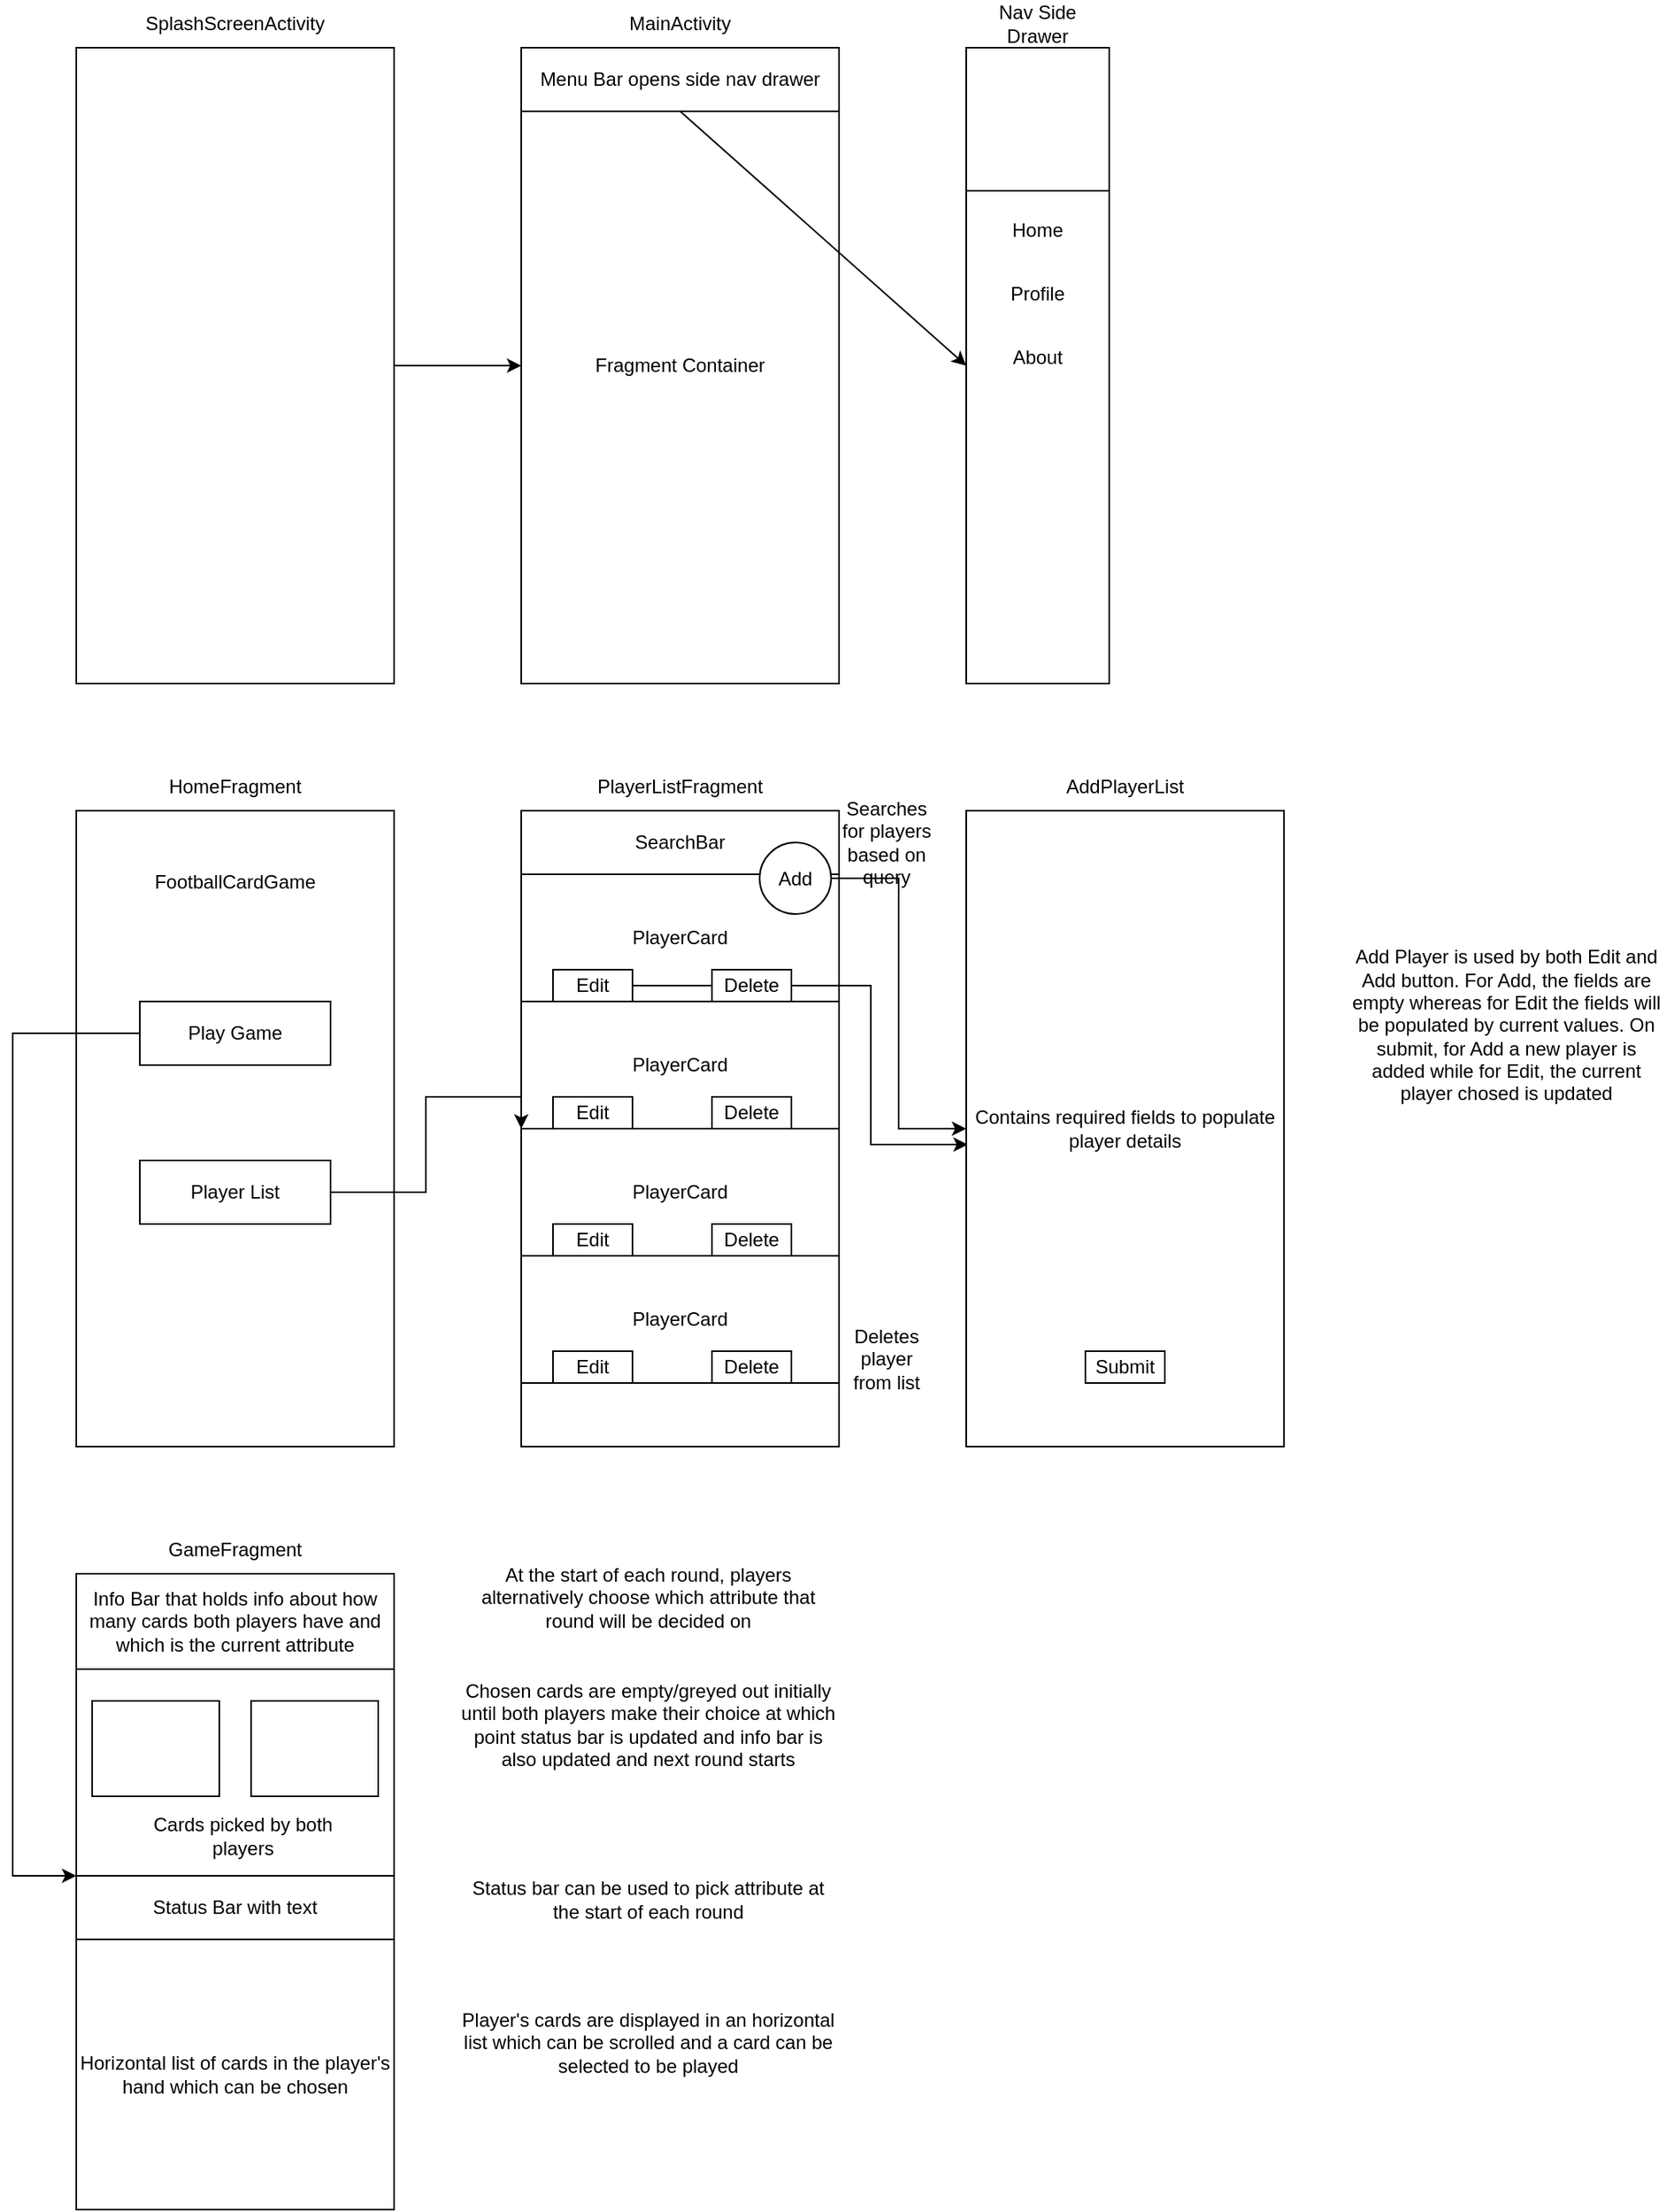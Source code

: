 <mxfile version="20.2.2" type="device"><diagram id="Utypm48FrI9Z7NoLghGa" name="Page-1"><mxGraphModel dx="1038" dy="536" grid="1" gridSize="10" guides="1" tooltips="1" connect="1" arrows="1" fold="1" page="1" pageScale="1" pageWidth="827" pageHeight="1169" math="0" shadow="0"><root><mxCell id="0"/><mxCell id="1" parent="0"/><mxCell id="kH6Pyu9dEgm_OFdqI4JD-5" style="edgeStyle=orthogonalEdgeStyle;rounded=0;orthogonalLoop=1;jettySize=auto;html=1;exitX=1;exitY=0.5;exitDx=0;exitDy=0;entryX=0;entryY=0.5;entryDx=0;entryDy=0;" edge="1" parent="1" source="PGaompfDLgYV0LfsADY5-1" target="PGaompfDLgYV0LfsADY5-3"><mxGeometry relative="1" as="geometry"/></mxCell><mxCell id="PGaompfDLgYV0LfsADY5-1" value="" style="rounded=0;whiteSpace=wrap;html=1;" parent="1" vertex="1"><mxGeometry x="80" y="80" width="200" height="400" as="geometry"/></mxCell><mxCell id="PGaompfDLgYV0LfsADY5-3" value="Fragment Container" style="rounded=0;whiteSpace=wrap;html=1;" parent="1" vertex="1"><mxGeometry x="360" y="80" width="200" height="400" as="geometry"/></mxCell><mxCell id="PGaompfDLgYV0LfsADY5-4" value="SplashScreenActivity" style="text;html=1;strokeColor=none;fillColor=none;align=center;verticalAlign=middle;whiteSpace=wrap;rounded=0;" parent="1" vertex="1"><mxGeometry x="150" y="50" width="60" height="30" as="geometry"/></mxCell><mxCell id="PGaompfDLgYV0LfsADY5-5" value="MainActivity" style="text;html=1;strokeColor=none;fillColor=none;align=center;verticalAlign=middle;whiteSpace=wrap;rounded=0;" parent="1" vertex="1"><mxGeometry x="430" y="50" width="60" height="30" as="geometry"/></mxCell><mxCell id="PGaompfDLgYV0LfsADY5-7" value="" style="rounded=0;whiteSpace=wrap;html=1;" parent="1" vertex="1"><mxGeometry x="640" y="80" width="90" height="400" as="geometry"/></mxCell><mxCell id="PGaompfDLgYV0LfsADY5-8" value="Menu Bar opens side nav drawer" style="rounded=0;whiteSpace=wrap;html=1;" parent="1" vertex="1"><mxGeometry x="360" y="80" width="200" height="40" as="geometry"/></mxCell><mxCell id="PGaompfDLgYV0LfsADY5-9" value="" style="endArrow=classic;html=1;rounded=0;exitX=0.5;exitY=1;exitDx=0;exitDy=0;entryX=0;entryY=0.5;entryDx=0;entryDy=0;" parent="1" source="PGaompfDLgYV0LfsADY5-8" target="PGaompfDLgYV0LfsADY5-7" edge="1"><mxGeometry width="50" height="50" relative="1" as="geometry"><mxPoint x="310" y="310" as="sourcePoint"/><mxPoint x="360" y="260" as="targetPoint"/></mxGeometry></mxCell><mxCell id="PGaompfDLgYV0LfsADY5-10" value="" style="rounded=0;whiteSpace=wrap;html=1;" parent="1" vertex="1"><mxGeometry x="640" y="80" width="90" height="90" as="geometry"/></mxCell><mxCell id="PGaompfDLgYV0LfsADY5-11" value="" style="rounded=0;whiteSpace=wrap;html=1;" parent="1" vertex="1"><mxGeometry x="80" y="560" width="200" height="400" as="geometry"/></mxCell><mxCell id="PGaompfDLgYV0LfsADY5-12" value="HomeFragment" style="text;html=1;strokeColor=none;fillColor=none;align=center;verticalAlign=middle;whiteSpace=wrap;rounded=0;" parent="1" vertex="1"><mxGeometry x="150" y="530" width="60" height="30" as="geometry"/></mxCell><mxCell id="PGaompfDLgYV0LfsADY5-13" value="Nav Side Drawer" style="text;html=1;strokeColor=none;fillColor=none;align=center;verticalAlign=middle;whiteSpace=wrap;rounded=0;" parent="1" vertex="1"><mxGeometry x="655" y="50" width="60" height="30" as="geometry"/></mxCell><mxCell id="kH6Pyu9dEgm_OFdqI4JD-6" value="Home" style="text;html=1;strokeColor=none;fillColor=none;align=center;verticalAlign=middle;whiteSpace=wrap;rounded=0;" vertex="1" parent="1"><mxGeometry x="655" y="180" width="60" height="30" as="geometry"/></mxCell><mxCell id="kH6Pyu9dEgm_OFdqI4JD-7" value="Profile" style="text;html=1;strokeColor=none;fillColor=none;align=center;verticalAlign=middle;whiteSpace=wrap;rounded=0;" vertex="1" parent="1"><mxGeometry x="655" y="220" width="60" height="30" as="geometry"/></mxCell><mxCell id="kH6Pyu9dEgm_OFdqI4JD-8" value="About" style="text;html=1;strokeColor=none;fillColor=none;align=center;verticalAlign=middle;whiteSpace=wrap;rounded=0;" vertex="1" parent="1"><mxGeometry x="655" y="260" width="60" height="30" as="geometry"/></mxCell><mxCell id="kH6Pyu9dEgm_OFdqI4JD-9" value="" style="rounded=0;whiteSpace=wrap;html=1;" vertex="1" parent="1"><mxGeometry x="360" y="560" width="200" height="400" as="geometry"/></mxCell><mxCell id="kH6Pyu9dEgm_OFdqI4JD-10" value="PlayerListFragment" style="text;html=1;strokeColor=none;fillColor=none;align=center;verticalAlign=middle;whiteSpace=wrap;rounded=0;" vertex="1" parent="1"><mxGeometry x="430" y="530" width="60" height="30" as="geometry"/></mxCell><mxCell id="kH6Pyu9dEgm_OFdqI4JD-11" value="SearchBar" style="rounded=0;whiteSpace=wrap;html=1;" vertex="1" parent="1"><mxGeometry x="360" y="560" width="200" height="40" as="geometry"/></mxCell><mxCell id="kH6Pyu9dEgm_OFdqI4JD-12" value="PlayerCard" style="rounded=0;whiteSpace=wrap;html=1;" vertex="1" parent="1"><mxGeometry x="360" y="600" width="200" height="80" as="geometry"/></mxCell><mxCell id="kH6Pyu9dEgm_OFdqI4JD-40" style="edgeStyle=orthogonalEdgeStyle;rounded=0;orthogonalLoop=1;jettySize=auto;html=1;exitX=1;exitY=0.5;exitDx=0;exitDy=0;entryX=0.005;entryY=0.525;entryDx=0;entryDy=0;entryPerimeter=0;" edge="1" parent="1" source="kH6Pyu9dEgm_OFdqI4JD-13" target="kH6Pyu9dEgm_OFdqI4JD-34"><mxGeometry relative="1" as="geometry"><Array as="points"><mxPoint x="580" y="670"/><mxPoint x="580" y="770"/></Array></mxGeometry></mxCell><mxCell id="kH6Pyu9dEgm_OFdqI4JD-13" value="Edit" style="rounded=0;whiteSpace=wrap;html=1;" vertex="1" parent="1"><mxGeometry x="380" y="660" width="50" height="20" as="geometry"/></mxCell><mxCell id="kH6Pyu9dEgm_OFdqI4JD-14" value="Delete" style="rounded=0;whiteSpace=wrap;html=1;" vertex="1" parent="1"><mxGeometry x="480" y="660" width="50" height="20" as="geometry"/></mxCell><mxCell id="kH6Pyu9dEgm_OFdqI4JD-16" value="PlayerCard" style="rounded=0;whiteSpace=wrap;html=1;" vertex="1" parent="1"><mxGeometry x="360" y="680" width="200" height="80" as="geometry"/></mxCell><mxCell id="kH6Pyu9dEgm_OFdqI4JD-17" value="Edit" style="rounded=0;whiteSpace=wrap;html=1;" vertex="1" parent="1"><mxGeometry x="380" y="740" width="50" height="20" as="geometry"/></mxCell><mxCell id="kH6Pyu9dEgm_OFdqI4JD-18" value="Delete" style="rounded=0;whiteSpace=wrap;html=1;" vertex="1" parent="1"><mxGeometry x="480" y="740" width="50" height="20" as="geometry"/></mxCell><mxCell id="kH6Pyu9dEgm_OFdqI4JD-20" value="PlayerCard" style="rounded=0;whiteSpace=wrap;html=1;" vertex="1" parent="1"><mxGeometry x="360" y="760" width="200" height="80" as="geometry"/></mxCell><mxCell id="kH6Pyu9dEgm_OFdqI4JD-21" value="Edit" style="rounded=0;whiteSpace=wrap;html=1;" vertex="1" parent="1"><mxGeometry x="380" y="820" width="50" height="20" as="geometry"/></mxCell><mxCell id="kH6Pyu9dEgm_OFdqI4JD-22" value="Delete" style="rounded=0;whiteSpace=wrap;html=1;" vertex="1" parent="1"><mxGeometry x="480" y="820" width="50" height="20" as="geometry"/></mxCell><mxCell id="kH6Pyu9dEgm_OFdqI4JD-23" value="PlayerCard" style="rounded=0;whiteSpace=wrap;html=1;" vertex="1" parent="1"><mxGeometry x="360" y="840" width="200" height="80" as="geometry"/></mxCell><mxCell id="kH6Pyu9dEgm_OFdqI4JD-24" value="Edit" style="rounded=0;whiteSpace=wrap;html=1;" vertex="1" parent="1"><mxGeometry x="380" y="900" width="50" height="20" as="geometry"/></mxCell><mxCell id="kH6Pyu9dEgm_OFdqI4JD-25" value="Delete" style="rounded=0;whiteSpace=wrap;html=1;" vertex="1" parent="1"><mxGeometry x="480" y="900" width="50" height="20" as="geometry"/></mxCell><mxCell id="kH6Pyu9dEgm_OFdqI4JD-29" value="FootballCardGame" style="text;html=1;strokeColor=none;fillColor=none;align=center;verticalAlign=middle;whiteSpace=wrap;rounded=0;" vertex="1" parent="1"><mxGeometry x="150" y="590" width="60" height="30" as="geometry"/></mxCell><mxCell id="kH6Pyu9dEgm_OFdqI4JD-57" style="edgeStyle=orthogonalEdgeStyle;rounded=0;orthogonalLoop=1;jettySize=auto;html=1;exitX=0;exitY=0.5;exitDx=0;exitDy=0;entryX=0;entryY=0;entryDx=0;entryDy=0;" edge="1" parent="1" source="kH6Pyu9dEgm_OFdqI4JD-30" target="kH6Pyu9dEgm_OFdqI4JD-47"><mxGeometry relative="1" as="geometry"><Array as="points"><mxPoint x="40" y="700"/><mxPoint x="40" y="1230"/></Array></mxGeometry></mxCell><mxCell id="kH6Pyu9dEgm_OFdqI4JD-30" value="Play Game" style="rounded=0;whiteSpace=wrap;html=1;" vertex="1" parent="1"><mxGeometry x="120" y="680" width="120" height="40" as="geometry"/></mxCell><mxCell id="kH6Pyu9dEgm_OFdqI4JD-33" style="edgeStyle=orthogonalEdgeStyle;rounded=0;orthogonalLoop=1;jettySize=auto;html=1;exitX=1;exitY=0.5;exitDx=0;exitDy=0;entryX=0;entryY=0;entryDx=0;entryDy=0;" edge="1" parent="1" source="kH6Pyu9dEgm_OFdqI4JD-31" target="kH6Pyu9dEgm_OFdqI4JD-20"><mxGeometry relative="1" as="geometry"/></mxCell><mxCell id="kH6Pyu9dEgm_OFdqI4JD-31" value="Player List" style="rounded=0;whiteSpace=wrap;html=1;" vertex="1" parent="1"><mxGeometry x="120" y="780" width="120" height="40" as="geometry"/></mxCell><mxCell id="kH6Pyu9dEgm_OFdqI4JD-34" value="Contains required fields to populate player details" style="rounded=0;whiteSpace=wrap;html=1;" vertex="1" parent="1"><mxGeometry x="640" y="560" width="200" height="400" as="geometry"/></mxCell><mxCell id="kH6Pyu9dEgm_OFdqI4JD-35" value="AddPlayerList" style="text;html=1;strokeColor=none;fillColor=none;align=center;verticalAlign=middle;whiteSpace=wrap;rounded=0;" vertex="1" parent="1"><mxGeometry x="710" y="530" width="60" height="30" as="geometry"/></mxCell><mxCell id="kH6Pyu9dEgm_OFdqI4JD-36" value="Searches for players based on query" style="text;html=1;strokeColor=none;fillColor=none;align=center;verticalAlign=middle;whiteSpace=wrap;rounded=0;" vertex="1" parent="1"><mxGeometry x="560" y="565" width="60" height="30" as="geometry"/></mxCell><mxCell id="kH6Pyu9dEgm_OFdqI4JD-38" style="edgeStyle=orthogonalEdgeStyle;rounded=0;orthogonalLoop=1;jettySize=auto;html=1;exitX=1;exitY=0.5;exitDx=0;exitDy=0;entryX=0;entryY=0.5;entryDx=0;entryDy=0;" edge="1" parent="1" source="kH6Pyu9dEgm_OFdqI4JD-37" target="kH6Pyu9dEgm_OFdqI4JD-34"><mxGeometry relative="1" as="geometry"/></mxCell><mxCell id="kH6Pyu9dEgm_OFdqI4JD-37" value="Add" style="ellipse;whiteSpace=wrap;html=1;aspect=fixed;" vertex="1" parent="1"><mxGeometry x="510" y="580" width="45" height="45" as="geometry"/></mxCell><mxCell id="kH6Pyu9dEgm_OFdqI4JD-41" value="" style="rounded=0;whiteSpace=wrap;html=1;" vertex="1" parent="1"><mxGeometry x="80" y="1040" width="200" height="400" as="geometry"/></mxCell><mxCell id="kH6Pyu9dEgm_OFdqI4JD-42" value="Deletes player from list" style="text;html=1;strokeColor=none;fillColor=none;align=center;verticalAlign=middle;whiteSpace=wrap;rounded=0;" vertex="1" parent="1"><mxGeometry x="560" y="890" width="60" height="30" as="geometry"/></mxCell><mxCell id="kH6Pyu9dEgm_OFdqI4JD-44" value="GameFragment" style="text;html=1;strokeColor=none;fillColor=none;align=center;verticalAlign=middle;whiteSpace=wrap;rounded=0;" vertex="1" parent="1"><mxGeometry x="150" y="1010" width="60" height="30" as="geometry"/></mxCell><mxCell id="kH6Pyu9dEgm_OFdqI4JD-45" value="Info Bar that holds info about how many cards both players have and which is the current attribute" style="rounded=0;whiteSpace=wrap;html=1;" vertex="1" parent="1"><mxGeometry x="80" y="1040" width="200" height="60" as="geometry"/></mxCell><mxCell id="kH6Pyu9dEgm_OFdqI4JD-46" value="Horizontal list of cards in the player's hand which can be chosen" style="rounded=0;whiteSpace=wrap;html=1;" vertex="1" parent="1"><mxGeometry x="80" y="1270" width="200" height="170" as="geometry"/></mxCell><mxCell id="kH6Pyu9dEgm_OFdqI4JD-47" value="Status Bar with text " style="rounded=0;whiteSpace=wrap;html=1;" vertex="1" parent="1"><mxGeometry x="80" y="1230" width="200" height="40" as="geometry"/></mxCell><mxCell id="kH6Pyu9dEgm_OFdqI4JD-48" value="" style="rounded=0;whiteSpace=wrap;html=1;" vertex="1" parent="1"><mxGeometry x="90" y="1120" width="80" height="60" as="geometry"/></mxCell><mxCell id="kH6Pyu9dEgm_OFdqI4JD-49" value="" style="rounded=0;whiteSpace=wrap;html=1;" vertex="1" parent="1"><mxGeometry x="190" y="1120" width="80" height="60" as="geometry"/></mxCell><mxCell id="kH6Pyu9dEgm_OFdqI4JD-50" value="Cards picked by both players" style="text;html=1;strokeColor=none;fillColor=none;align=center;verticalAlign=middle;whiteSpace=wrap;rounded=0;" vertex="1" parent="1"><mxGeometry x="120" y="1190" width="130" height="30" as="geometry"/></mxCell><mxCell id="kH6Pyu9dEgm_OFdqI4JD-51" value="At the start of each round, players alternatively choose which attribute that round will be decided on" style="text;html=1;strokeColor=none;fillColor=none;align=center;verticalAlign=middle;whiteSpace=wrap;rounded=0;" vertex="1" parent="1"><mxGeometry x="320" y="1040" width="240" height="30" as="geometry"/></mxCell><mxCell id="kH6Pyu9dEgm_OFdqI4JD-55" value="Chosen cards are empty/greyed out initially until both players make their choice at which point status bar is updated and info bar is also updated and next round starts" style="text;html=1;strokeColor=none;fillColor=none;align=center;verticalAlign=middle;whiteSpace=wrap;rounded=0;" vertex="1" parent="1"><mxGeometry x="320" y="1120" width="240" height="30" as="geometry"/></mxCell><mxCell id="kH6Pyu9dEgm_OFdqI4JD-56" value="Player's cards are displayed in an horizontal list which can be scrolled and a card can be selected to be played" style="text;html=1;strokeColor=none;fillColor=none;align=center;verticalAlign=middle;whiteSpace=wrap;rounded=0;" vertex="1" parent="1"><mxGeometry x="320" y="1320" width="240" height="30" as="geometry"/></mxCell><mxCell id="kH6Pyu9dEgm_OFdqI4JD-58" value="Status bar can be used to pick attribute at the start of each round" style="text;html=1;strokeColor=none;fillColor=none;align=center;verticalAlign=middle;whiteSpace=wrap;rounded=0;" vertex="1" parent="1"><mxGeometry x="320" y="1230" width="240" height="30" as="geometry"/></mxCell><mxCell id="kH6Pyu9dEgm_OFdqI4JD-59" value="Add Player is used by both Edit and Add button. For Add, the fields are empty whereas for Edit the fields will be populated by current values. On submit, for Add a new player is added while for Edit, the current player chosed is updated" style="text;html=1;strokeColor=none;fillColor=none;align=center;verticalAlign=middle;whiteSpace=wrap;rounded=0;" vertex="1" parent="1"><mxGeometry x="880" y="680" width="200" height="30" as="geometry"/></mxCell><mxCell id="kH6Pyu9dEgm_OFdqI4JD-61" value="Submit" style="rounded=0;whiteSpace=wrap;html=1;" vertex="1" parent="1"><mxGeometry x="715" y="900" width="50" height="20" as="geometry"/></mxCell></root></mxGraphModel></diagram></mxfile>